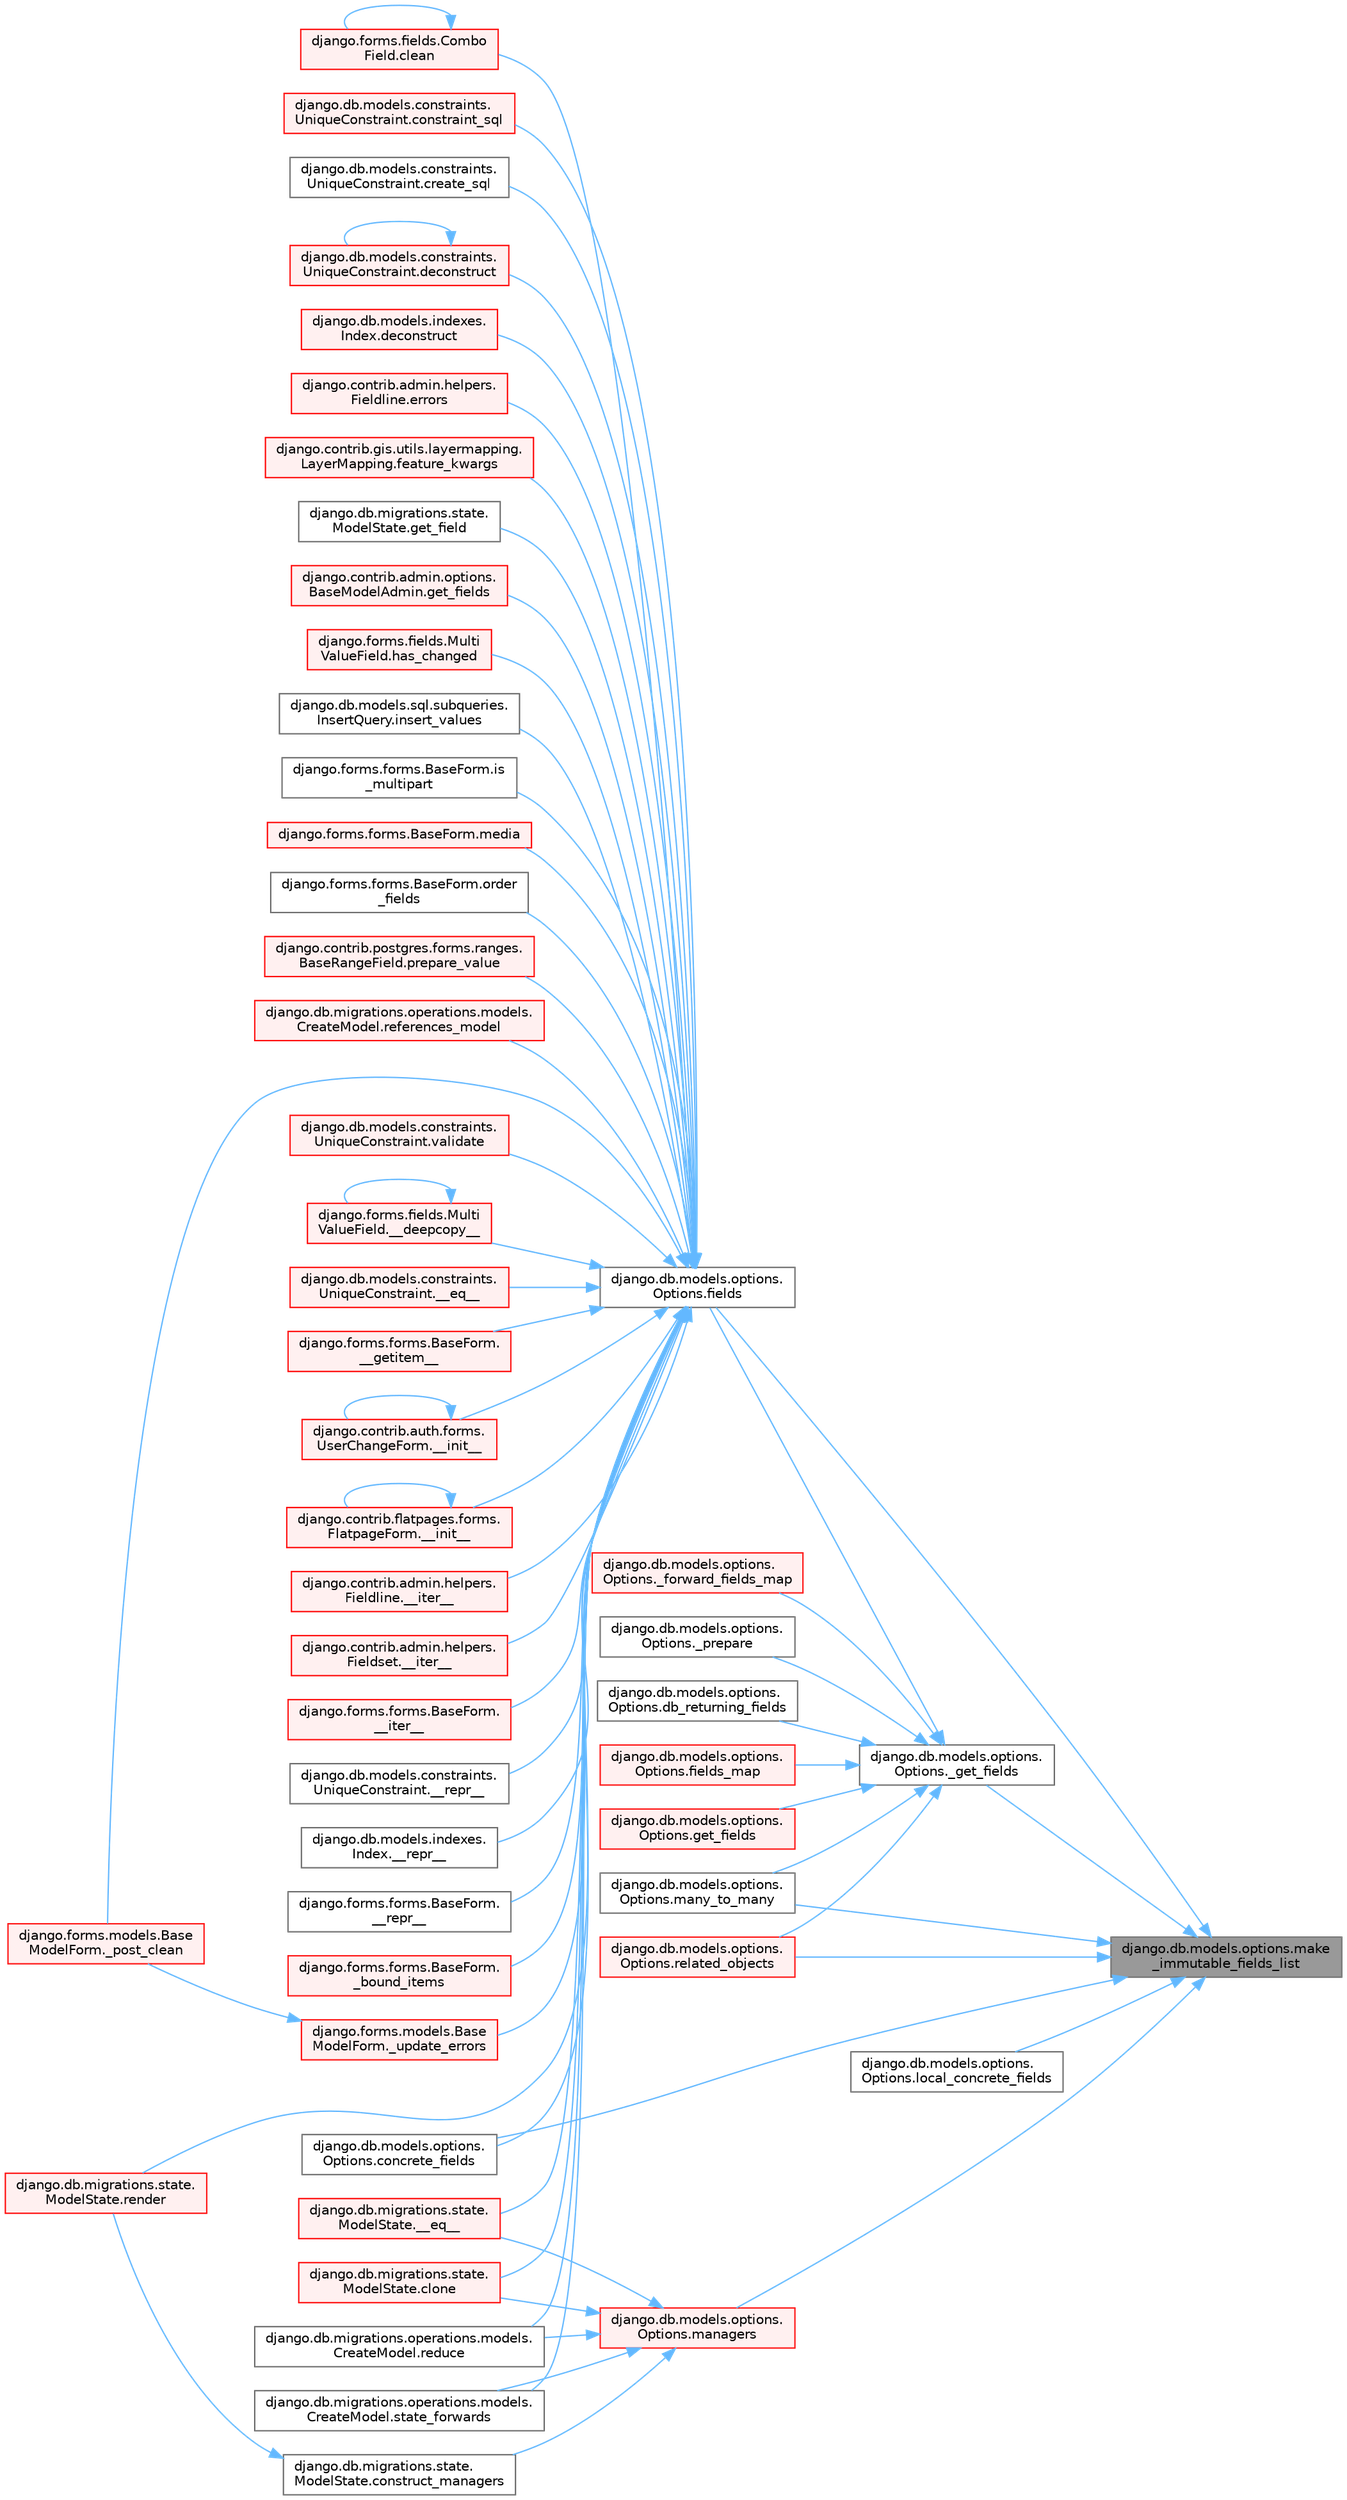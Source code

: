 digraph "django.db.models.options.make_immutable_fields_list"
{
 // LATEX_PDF_SIZE
  bgcolor="transparent";
  edge [fontname=Helvetica,fontsize=10,labelfontname=Helvetica,labelfontsize=10];
  node [fontname=Helvetica,fontsize=10,shape=box,height=0.2,width=0.4];
  rankdir="RL";
  Node1 [id="Node000001",label="django.db.models.options.make\l_immutable_fields_list",height=0.2,width=0.4,color="gray40", fillcolor="grey60", style="filled", fontcolor="black",tooltip=" "];
  Node1 -> Node2 [id="edge1_Node000001_Node000002",dir="back",color="steelblue1",style="solid",tooltip=" "];
  Node2 [id="Node000002",label="django.db.models.options.\lOptions._get_fields",height=0.2,width=0.4,color="grey40", fillcolor="white", style="filled",URL="$classdjango_1_1db_1_1models_1_1options_1_1_options.html#adfc7204d4c77a86927ad1988009a3fd5",tooltip=" "];
  Node2 -> Node3 [id="edge2_Node000002_Node000003",dir="back",color="steelblue1",style="solid",tooltip=" "];
  Node3 [id="Node000003",label="django.db.models.options.\lOptions._forward_fields_map",height=0.2,width=0.4,color="red", fillcolor="#FFF0F0", style="filled",URL="$classdjango_1_1db_1_1models_1_1options_1_1_options.html#a005b7b1ce7e5f8babf7eb38e89c3af13",tooltip=" "];
  Node2 -> Node5 [id="edge3_Node000002_Node000005",dir="back",color="steelblue1",style="solid",tooltip=" "];
  Node5 [id="Node000005",label="django.db.models.options.\lOptions._prepare",height=0.2,width=0.4,color="grey40", fillcolor="white", style="filled",URL="$classdjango_1_1db_1_1models_1_1options_1_1_options.html#a79eb6af7a1ca4e7e95eadf8c235af7d3",tooltip=" "];
  Node2 -> Node6 [id="edge4_Node000002_Node000006",dir="back",color="steelblue1",style="solid",tooltip=" "];
  Node6 [id="Node000006",label="django.db.models.options.\lOptions.db_returning_fields",height=0.2,width=0.4,color="grey40", fillcolor="white", style="filled",URL="$classdjango_1_1db_1_1models_1_1options_1_1_options.html#a21e33a37d6f87b0eed6a571e5e956263",tooltip=" "];
  Node2 -> Node7 [id="edge5_Node000002_Node000007",dir="back",color="steelblue1",style="solid",tooltip=" "];
  Node7 [id="Node000007",label="django.db.models.options.\lOptions.fields",height=0.2,width=0.4,color="grey40", fillcolor="white", style="filled",URL="$classdjango_1_1db_1_1models_1_1options_1_1_options.html#a6c7f47f4eb863aca3bf357275f7db3b8",tooltip=" "];
  Node7 -> Node8 [id="edge6_Node000007_Node000008",dir="back",color="steelblue1",style="solid",tooltip=" "];
  Node8 [id="Node000008",label="django.forms.fields.Multi\lValueField.__deepcopy__",height=0.2,width=0.4,color="red", fillcolor="#FFF0F0", style="filled",URL="$classdjango_1_1forms_1_1fields_1_1_multi_value_field.html#a4a0b98d1c7eaf929a4c1406db90c9195",tooltip=" "];
  Node8 -> Node8 [id="edge7_Node000008_Node000008",dir="back",color="steelblue1",style="solid",tooltip=" "];
  Node7 -> Node963 [id="edge8_Node000007_Node000963",dir="back",color="steelblue1",style="solid",tooltip=" "];
  Node963 [id="Node000963",label="django.db.migrations.state.\lModelState.__eq__",height=0.2,width=0.4,color="red", fillcolor="#FFF0F0", style="filled",URL="$classdjango_1_1db_1_1migrations_1_1state_1_1_model_state.html#ae338faa36574cfa53f86dac5ac80176d",tooltip=" "];
  Node7 -> Node451 [id="edge9_Node000007_Node000451",dir="back",color="steelblue1",style="solid",tooltip=" "];
  Node451 [id="Node000451",label="django.db.models.constraints.\lUniqueConstraint.__eq__",height=0.2,width=0.4,color="red", fillcolor="#FFF0F0", style="filled",URL="$classdjango_1_1db_1_1models_1_1constraints_1_1_unique_constraint.html#a1a877e5c6def4673a480b3fd44e3ad19",tooltip=" "];
  Node7 -> Node3186 [id="edge10_Node000007_Node003186",dir="back",color="steelblue1",style="solid",tooltip=" "];
  Node3186 [id="Node003186",label="django.forms.forms.BaseForm.\l__getitem__",height=0.2,width=0.4,color="red", fillcolor="#FFF0F0", style="filled",URL="$classdjango_1_1forms_1_1forms_1_1_base_form.html#a6ab2265215f4521871868c6087918c0a",tooltip=" "];
  Node7 -> Node3187 [id="edge11_Node000007_Node003187",dir="back",color="steelblue1",style="solid",tooltip=" "];
  Node3187 [id="Node003187",label="django.contrib.auth.forms.\lUserChangeForm.__init__",height=0.2,width=0.4,color="red", fillcolor="#FFF0F0", style="filled",URL="$classdjango_1_1contrib_1_1auth_1_1forms_1_1_user_change_form.html#a537242e789c1c51b6fab265912c093e7",tooltip=" "];
  Node3187 -> Node3187 [id="edge12_Node003187_Node003187",dir="back",color="steelblue1",style="solid",tooltip=" "];
  Node7 -> Node3188 [id="edge13_Node000007_Node003188",dir="back",color="steelblue1",style="solid",tooltip=" "];
  Node3188 [id="Node003188",label="django.contrib.flatpages.forms.\lFlatpageForm.__init__",height=0.2,width=0.4,color="red", fillcolor="#FFF0F0", style="filled",URL="$classdjango_1_1contrib_1_1flatpages_1_1forms_1_1_flatpage_form.html#a03940756fd7b38d789056a2e198344cf",tooltip=" "];
  Node3188 -> Node3188 [id="edge14_Node003188_Node003188",dir="back",color="steelblue1",style="solid",tooltip=" "];
  Node7 -> Node3189 [id="edge15_Node000007_Node003189",dir="back",color="steelblue1",style="solid",tooltip=" "];
  Node3189 [id="Node003189",label="django.contrib.admin.helpers.\lFieldline.__iter__",height=0.2,width=0.4,color="red", fillcolor="#FFF0F0", style="filled",URL="$classdjango_1_1contrib_1_1admin_1_1helpers_1_1_fieldline.html#aa5b83ac2979da848a3a5263fb6ee7ffa",tooltip=" "];
  Node7 -> Node3190 [id="edge16_Node000007_Node003190",dir="back",color="steelblue1",style="solid",tooltip=" "];
  Node3190 [id="Node003190",label="django.contrib.admin.helpers.\lFieldset.__iter__",height=0.2,width=0.4,color="red", fillcolor="#FFF0F0", style="filled",URL="$classdjango_1_1contrib_1_1admin_1_1helpers_1_1_fieldset.html#a103e536fa6514e6cbf4d362eaa76c8ac",tooltip=" "];
  Node7 -> Node3191 [id="edge17_Node000007_Node003191",dir="back",color="steelblue1",style="solid",tooltip=" "];
  Node3191 [id="Node003191",label="django.forms.forms.BaseForm.\l__iter__",height=0.2,width=0.4,color="red", fillcolor="#FFF0F0", style="filled",URL="$classdjango_1_1forms_1_1forms_1_1_base_form.html#a81c2551012184641d2f91a476c825967",tooltip=" "];
  Node7 -> Node453 [id="edge18_Node000007_Node000453",dir="back",color="steelblue1",style="solid",tooltip=" "];
  Node453 [id="Node000453",label="django.db.models.constraints.\lUniqueConstraint.__repr__",height=0.2,width=0.4,color="grey40", fillcolor="white", style="filled",URL="$classdjango_1_1db_1_1models_1_1constraints_1_1_unique_constraint.html#a182454ed288d36d2033f34e2442e63b6",tooltip=" "];
  Node7 -> Node454 [id="edge19_Node000007_Node000454",dir="back",color="steelblue1",style="solid",tooltip=" "];
  Node454 [id="Node000454",label="django.db.models.indexes.\lIndex.__repr__",height=0.2,width=0.4,color="grey40", fillcolor="white", style="filled",URL="$classdjango_1_1db_1_1models_1_1indexes_1_1_index.html#a491779817a13ed7b81a3fa01cb34b2c6",tooltip=" "];
  Node7 -> Node3192 [id="edge20_Node000007_Node003192",dir="back",color="steelblue1",style="solid",tooltip=" "];
  Node3192 [id="Node003192",label="django.forms.forms.BaseForm.\l__repr__",height=0.2,width=0.4,color="grey40", fillcolor="white", style="filled",URL="$classdjango_1_1forms_1_1forms_1_1_base_form.html#a1b6f27b24acfb1ff29323228a1d3ae7a",tooltip=" "];
  Node7 -> Node3193 [id="edge21_Node000007_Node003193",dir="back",color="steelblue1",style="solid",tooltip=" "];
  Node3193 [id="Node003193",label="django.forms.forms.BaseForm.\l_bound_items",height=0.2,width=0.4,color="red", fillcolor="#FFF0F0", style="filled",URL="$classdjango_1_1forms_1_1forms_1_1_base_form.html#a688934dfe5db00876f776b92ed8d84d8",tooltip=" "];
  Node7 -> Node126 [id="edge22_Node000007_Node000126",dir="back",color="steelblue1",style="solid",tooltip=" "];
  Node126 [id="Node000126",label="django.forms.models.Base\lModelForm._post_clean",height=0.2,width=0.4,color="red", fillcolor="#FFF0F0", style="filled",URL="$classdjango_1_1forms_1_1models_1_1_base_model_form.html#a83e1c0ea3ba97f3a496d07955d1bf124",tooltip=" "];
  Node7 -> Node3195 [id="edge23_Node000007_Node003195",dir="back",color="steelblue1",style="solid",tooltip=" "];
  Node3195 [id="Node003195",label="django.forms.models.Base\lModelForm._update_errors",height=0.2,width=0.4,color="red", fillcolor="#FFF0F0", style="filled",URL="$classdjango_1_1forms_1_1models_1_1_base_model_form.html#a75de5a1b3fc58d5f16f7f85f2ef82ab0",tooltip=" "];
  Node3195 -> Node126 [id="edge24_Node003195_Node000126",dir="back",color="steelblue1",style="solid",tooltip=" "];
  Node7 -> Node3197 [id="edge25_Node000007_Node003197",dir="back",color="steelblue1",style="solid",tooltip=" "];
  Node3197 [id="Node003197",label="django.forms.fields.Combo\lField.clean",height=0.2,width=0.4,color="red", fillcolor="#FFF0F0", style="filled",URL="$classdjango_1_1forms_1_1fields_1_1_combo_field.html#aaffcccde28ec97a13aa4205495a394f2",tooltip=" "];
  Node3197 -> Node3197 [id="edge26_Node003197_Node003197",dir="back",color="steelblue1",style="solid",tooltip=" "];
  Node7 -> Node1389 [id="edge27_Node000007_Node001389",dir="back",color="steelblue1",style="solid",tooltip=" "];
  Node1389 [id="Node001389",label="django.db.migrations.state.\lModelState.clone",height=0.2,width=0.4,color="red", fillcolor="#FFF0F0", style="filled",URL="$classdjango_1_1db_1_1migrations_1_1state_1_1_model_state.html#a8c95c79710929be2c1fe723bb3f50d43",tooltip=" "];
  Node7 -> Node3198 [id="edge28_Node000007_Node003198",dir="back",color="steelblue1",style="solid",tooltip=" "];
  Node3198 [id="Node003198",label="django.db.models.options.\lOptions.concrete_fields",height=0.2,width=0.4,color="grey40", fillcolor="white", style="filled",URL="$classdjango_1_1db_1_1models_1_1options_1_1_options.html#a1fd2eda6e6d6881e4073f0273d8d1cb4",tooltip=" "];
  Node7 -> Node460 [id="edge29_Node000007_Node000460",dir="back",color="steelblue1",style="solid",tooltip=" "];
  Node460 [id="Node000460",label="django.db.models.constraints.\lUniqueConstraint.constraint_sql",height=0.2,width=0.4,color="red", fillcolor="#FFF0F0", style="filled",URL="$classdjango_1_1db_1_1models_1_1constraints_1_1_unique_constraint.html#ad8e91d3d3fb576b5000de9908877754d",tooltip=" "];
  Node7 -> Node461 [id="edge30_Node000007_Node000461",dir="back",color="steelblue1",style="solid",tooltip=" "];
  Node461 [id="Node000461",label="django.db.models.constraints.\lUniqueConstraint.create_sql",height=0.2,width=0.4,color="grey40", fillcolor="white", style="filled",URL="$classdjango_1_1db_1_1models_1_1constraints_1_1_unique_constraint.html#ad0cc45d12329073fac8ae7b419a34cae",tooltip=" "];
  Node7 -> Node700 [id="edge31_Node000007_Node000700",dir="back",color="steelblue1",style="solid",tooltip=" "];
  Node700 [id="Node000700",label="django.db.models.constraints.\lUniqueConstraint.deconstruct",height=0.2,width=0.4,color="red", fillcolor="#FFF0F0", style="filled",URL="$classdjango_1_1db_1_1models_1_1constraints_1_1_unique_constraint.html#a79dd632a14039b180b2b909fefcfce70",tooltip=" "];
  Node700 -> Node700 [id="edge32_Node000700_Node000700",dir="back",color="steelblue1",style="solid",tooltip=" "];
  Node7 -> Node714 [id="edge33_Node000007_Node000714",dir="back",color="steelblue1",style="solid",tooltip=" "];
  Node714 [id="Node000714",label="django.db.models.indexes.\lIndex.deconstruct",height=0.2,width=0.4,color="red", fillcolor="#FFF0F0", style="filled",URL="$classdjango_1_1db_1_1models_1_1indexes_1_1_index.html#ad28ee8ce2b1da28df32f78ea1c2d9741",tooltip=" "];
  Node7 -> Node3199 [id="edge34_Node000007_Node003199",dir="back",color="steelblue1",style="solid",tooltip=" "];
  Node3199 [id="Node003199",label="django.contrib.admin.helpers.\lFieldline.errors",height=0.2,width=0.4,color="red", fillcolor="#FFF0F0", style="filled",URL="$classdjango_1_1contrib_1_1admin_1_1helpers_1_1_fieldline.html#ac0094313ce4b91212414f914a381499d",tooltip=" "];
  Node7 -> Node708 [id="edge35_Node000007_Node000708",dir="back",color="steelblue1",style="solid",tooltip=" "];
  Node708 [id="Node000708",label="django.contrib.gis.utils.layermapping.\lLayerMapping.feature_kwargs",height=0.2,width=0.4,color="red", fillcolor="#FFF0F0", style="filled",URL="$classdjango_1_1contrib_1_1gis_1_1utils_1_1layermapping_1_1_layer_mapping.html#a2e4aa507355c0e3b3da72dde9a9284b0",tooltip=" "];
  Node7 -> Node1463 [id="edge36_Node000007_Node001463",dir="back",color="steelblue1",style="solid",tooltip=" "];
  Node1463 [id="Node001463",label="django.db.migrations.state.\lModelState.get_field",height=0.2,width=0.4,color="grey40", fillcolor="white", style="filled",URL="$classdjango_1_1db_1_1migrations_1_1state_1_1_model_state.html#af21121f3674d8365918c90e93123a54a",tooltip=" "];
  Node7 -> Node1885 [id="edge37_Node000007_Node001885",dir="back",color="steelblue1",style="solid",tooltip=" "];
  Node1885 [id="Node001885",label="django.contrib.admin.options.\lBaseModelAdmin.get_fields",height=0.2,width=0.4,color="red", fillcolor="#FFF0F0", style="filled",URL="$classdjango_1_1contrib_1_1admin_1_1options_1_1_base_model_admin.html#afaa9b382fea65a4ff01bd97c33fe0c2c",tooltip=" "];
  Node7 -> Node3076 [id="edge38_Node000007_Node003076",dir="back",color="steelblue1",style="solid",tooltip=" "];
  Node3076 [id="Node003076",label="django.forms.fields.Multi\lValueField.has_changed",height=0.2,width=0.4,color="red", fillcolor="#FFF0F0", style="filled",URL="$classdjango_1_1forms_1_1fields_1_1_multi_value_field.html#a76f87a9e746141a6981960d99e04e6b3",tooltip=" "];
  Node7 -> Node3200 [id="edge39_Node000007_Node003200",dir="back",color="steelblue1",style="solid",tooltip=" "];
  Node3200 [id="Node003200",label="django.db.models.sql.subqueries.\lInsertQuery.insert_values",height=0.2,width=0.4,color="grey40", fillcolor="white", style="filled",URL="$classdjango_1_1db_1_1models_1_1sql_1_1subqueries_1_1_insert_query.html#ac11bbd0acedb83a5cd9812c2e05489ba",tooltip=" "];
  Node7 -> Node3201 [id="edge40_Node000007_Node003201",dir="back",color="steelblue1",style="solid",tooltip=" "];
  Node3201 [id="Node003201",label="django.forms.forms.BaseForm.is\l_multipart",height=0.2,width=0.4,color="grey40", fillcolor="white", style="filled",URL="$classdjango_1_1forms_1_1forms_1_1_base_form.html#aa2e60c80f27b8df9d98aaef1c4ad4ad3",tooltip=" "];
  Node7 -> Node3202 [id="edge41_Node000007_Node003202",dir="back",color="steelblue1",style="solid",tooltip=" "];
  Node3202 [id="Node003202",label="django.forms.forms.BaseForm.media",height=0.2,width=0.4,color="red", fillcolor="#FFF0F0", style="filled",URL="$classdjango_1_1forms_1_1forms_1_1_base_form.html#a727fc1f6bb2f5b56c9ca4b9a7c809753",tooltip=" "];
  Node7 -> Node3203 [id="edge42_Node000007_Node003203",dir="back",color="steelblue1",style="solid",tooltip=" "];
  Node3203 [id="Node003203",label="django.forms.forms.BaseForm.order\l_fields",height=0.2,width=0.4,color="grey40", fillcolor="white", style="filled",URL="$classdjango_1_1forms_1_1forms_1_1_base_form.html#a594951d42049f003abb79ffa48c9e1c1",tooltip=" "];
  Node7 -> Node3204 [id="edge43_Node000007_Node003204",dir="back",color="steelblue1",style="solid",tooltip=" "];
  Node3204 [id="Node003204",label="django.contrib.postgres.forms.ranges.\lBaseRangeField.prepare_value",height=0.2,width=0.4,color="red", fillcolor="#FFF0F0", style="filled",URL="$classdjango_1_1contrib_1_1postgres_1_1forms_1_1ranges_1_1_base_range_field.html#a75c1d2b90673f73a6b8128569ef284a0",tooltip=" "];
  Node7 -> Node1483 [id="edge44_Node000007_Node001483",dir="back",color="steelblue1",style="solid",tooltip=" "];
  Node1483 [id="Node001483",label="django.db.migrations.operations.models.\lCreateModel.reduce",height=0.2,width=0.4,color="grey40", fillcolor="white", style="filled",URL="$classdjango_1_1db_1_1migrations_1_1operations_1_1models_1_1_create_model.html#ac51ea915099a1341c10910f46b685309",tooltip=" "];
  Node7 -> Node2082 [id="edge45_Node000007_Node002082",dir="back",color="steelblue1",style="solid",tooltip=" "];
  Node2082 [id="Node002082",label="django.db.migrations.operations.models.\lCreateModel.references_model",height=0.2,width=0.4,color="red", fillcolor="#FFF0F0", style="filled",URL="$classdjango_1_1db_1_1migrations_1_1operations_1_1models_1_1_create_model.html#ab5bfedbb6b71da3462502ab109401bd0",tooltip=" "];
  Node7 -> Node1484 [id="edge46_Node000007_Node001484",dir="back",color="steelblue1",style="solid",tooltip=" "];
  Node1484 [id="Node001484",label="django.db.migrations.state.\lModelState.render",height=0.2,width=0.4,color="red", fillcolor="#FFF0F0", style="filled",URL="$classdjango_1_1db_1_1migrations_1_1state_1_1_model_state.html#abcfccbe8ebf6564386ec6908b6bc3178",tooltip=" "];
  Node7 -> Node1487 [id="edge47_Node000007_Node001487",dir="back",color="steelblue1",style="solid",tooltip=" "];
  Node1487 [id="Node001487",label="django.db.migrations.operations.models.\lCreateModel.state_forwards",height=0.2,width=0.4,color="grey40", fillcolor="white", style="filled",URL="$classdjango_1_1db_1_1migrations_1_1operations_1_1models_1_1_create_model.html#a3d014a7e28652503662755e558b66ba9",tooltip=" "];
  Node7 -> Node1865 [id="edge48_Node000007_Node001865",dir="back",color="steelblue1",style="solid",tooltip=" "];
  Node1865 [id="Node001865",label="django.db.models.constraints.\lUniqueConstraint.validate",height=0.2,width=0.4,color="red", fillcolor="#FFF0F0", style="filled",URL="$classdjango_1_1db_1_1models_1_1constraints_1_1_unique_constraint.html#a7a56603716be4edc47968b95e544f6ce",tooltip=" "];
  Node2 -> Node3205 [id="edge49_Node000002_Node003205",dir="back",color="steelblue1",style="solid",tooltip=" "];
  Node3205 [id="Node003205",label="django.db.models.options.\lOptions.fields_map",height=0.2,width=0.4,color="red", fillcolor="#FFF0F0", style="filled",URL="$classdjango_1_1db_1_1models_1_1options_1_1_options.html#a91a368ad3cb7ce85c2fa255033fd1ed0",tooltip=" "];
  Node2 -> Node3206 [id="edge50_Node000002_Node003206",dir="back",color="steelblue1",style="solid",tooltip=" "];
  Node3206 [id="Node003206",label="django.db.models.options.\lOptions.get_fields",height=0.2,width=0.4,color="red", fillcolor="#FFF0F0", style="filled",URL="$classdjango_1_1db_1_1models_1_1options_1_1_options.html#a2de579a9e9c1d42ebaef836dfeb06558",tooltip=" "];
  Node2 -> Node3207 [id="edge51_Node000002_Node003207",dir="back",color="steelblue1",style="solid",tooltip=" "];
  Node3207 [id="Node003207",label="django.db.models.options.\lOptions.many_to_many",height=0.2,width=0.4,color="grey40", fillcolor="white", style="filled",URL="$classdjango_1_1db_1_1models_1_1options_1_1_options.html#af11cc6b9374868e6b760cf4e950b02bf",tooltip=" "];
  Node2 -> Node3208 [id="edge52_Node000002_Node003208",dir="back",color="steelblue1",style="solid",tooltip=" "];
  Node3208 [id="Node003208",label="django.db.models.options.\lOptions.related_objects",height=0.2,width=0.4,color="red", fillcolor="#FFF0F0", style="filled",URL="$classdjango_1_1db_1_1models_1_1options_1_1_options.html#af149006036234248a5eabd7945756b40",tooltip=" "];
  Node1 -> Node3198 [id="edge53_Node000001_Node003198",dir="back",color="steelblue1",style="solid",tooltip=" "];
  Node1 -> Node7 [id="edge54_Node000001_Node000007",dir="back",color="steelblue1",style="solid",tooltip=" "];
  Node1 -> Node3210 [id="edge55_Node000001_Node003210",dir="back",color="steelblue1",style="solid",tooltip=" "];
  Node3210 [id="Node003210",label="django.db.models.options.\lOptions.local_concrete_fields",height=0.2,width=0.4,color="grey40", fillcolor="white", style="filled",URL="$classdjango_1_1db_1_1models_1_1options_1_1_options.html#abc22c4b5eb0f755b38618c120fdceb4a",tooltip=" "];
  Node1 -> Node3211 [id="edge56_Node000001_Node003211",dir="back",color="steelblue1",style="solid",tooltip=" "];
  Node3211 [id="Node003211",label="django.db.models.options.\lOptions.managers",height=0.2,width=0.4,color="red", fillcolor="#FFF0F0", style="filled",URL="$classdjango_1_1db_1_1models_1_1options_1_1_options.html#a495f6d87b3787d02397d85c48a183a98",tooltip=" "];
  Node3211 -> Node963 [id="edge57_Node003211_Node000963",dir="back",color="steelblue1",style="solid",tooltip=" "];
  Node3211 -> Node1389 [id="edge58_Node003211_Node001389",dir="back",color="steelblue1",style="solid",tooltip=" "];
  Node3211 -> Node3212 [id="edge59_Node003211_Node003212",dir="back",color="steelblue1",style="solid",tooltip=" "];
  Node3212 [id="Node003212",label="django.db.migrations.state.\lModelState.construct_managers",height=0.2,width=0.4,color="grey40", fillcolor="white", style="filled",URL="$classdjango_1_1db_1_1migrations_1_1state_1_1_model_state.html#a5feef4de745ab29379e77bdbd6be4e04",tooltip=" "];
  Node3212 -> Node1484 [id="edge60_Node003212_Node001484",dir="back",color="steelblue1",style="solid",tooltip=" "];
  Node3211 -> Node1483 [id="edge61_Node003211_Node001483",dir="back",color="steelblue1",style="solid",tooltip=" "];
  Node3211 -> Node1487 [id="edge62_Node003211_Node001487",dir="back",color="steelblue1",style="solid",tooltip=" "];
  Node1 -> Node3207 [id="edge63_Node000001_Node003207",dir="back",color="steelblue1",style="solid",tooltip=" "];
  Node1 -> Node3208 [id="edge64_Node000001_Node003208",dir="back",color="steelblue1",style="solid",tooltip=" "];
}
